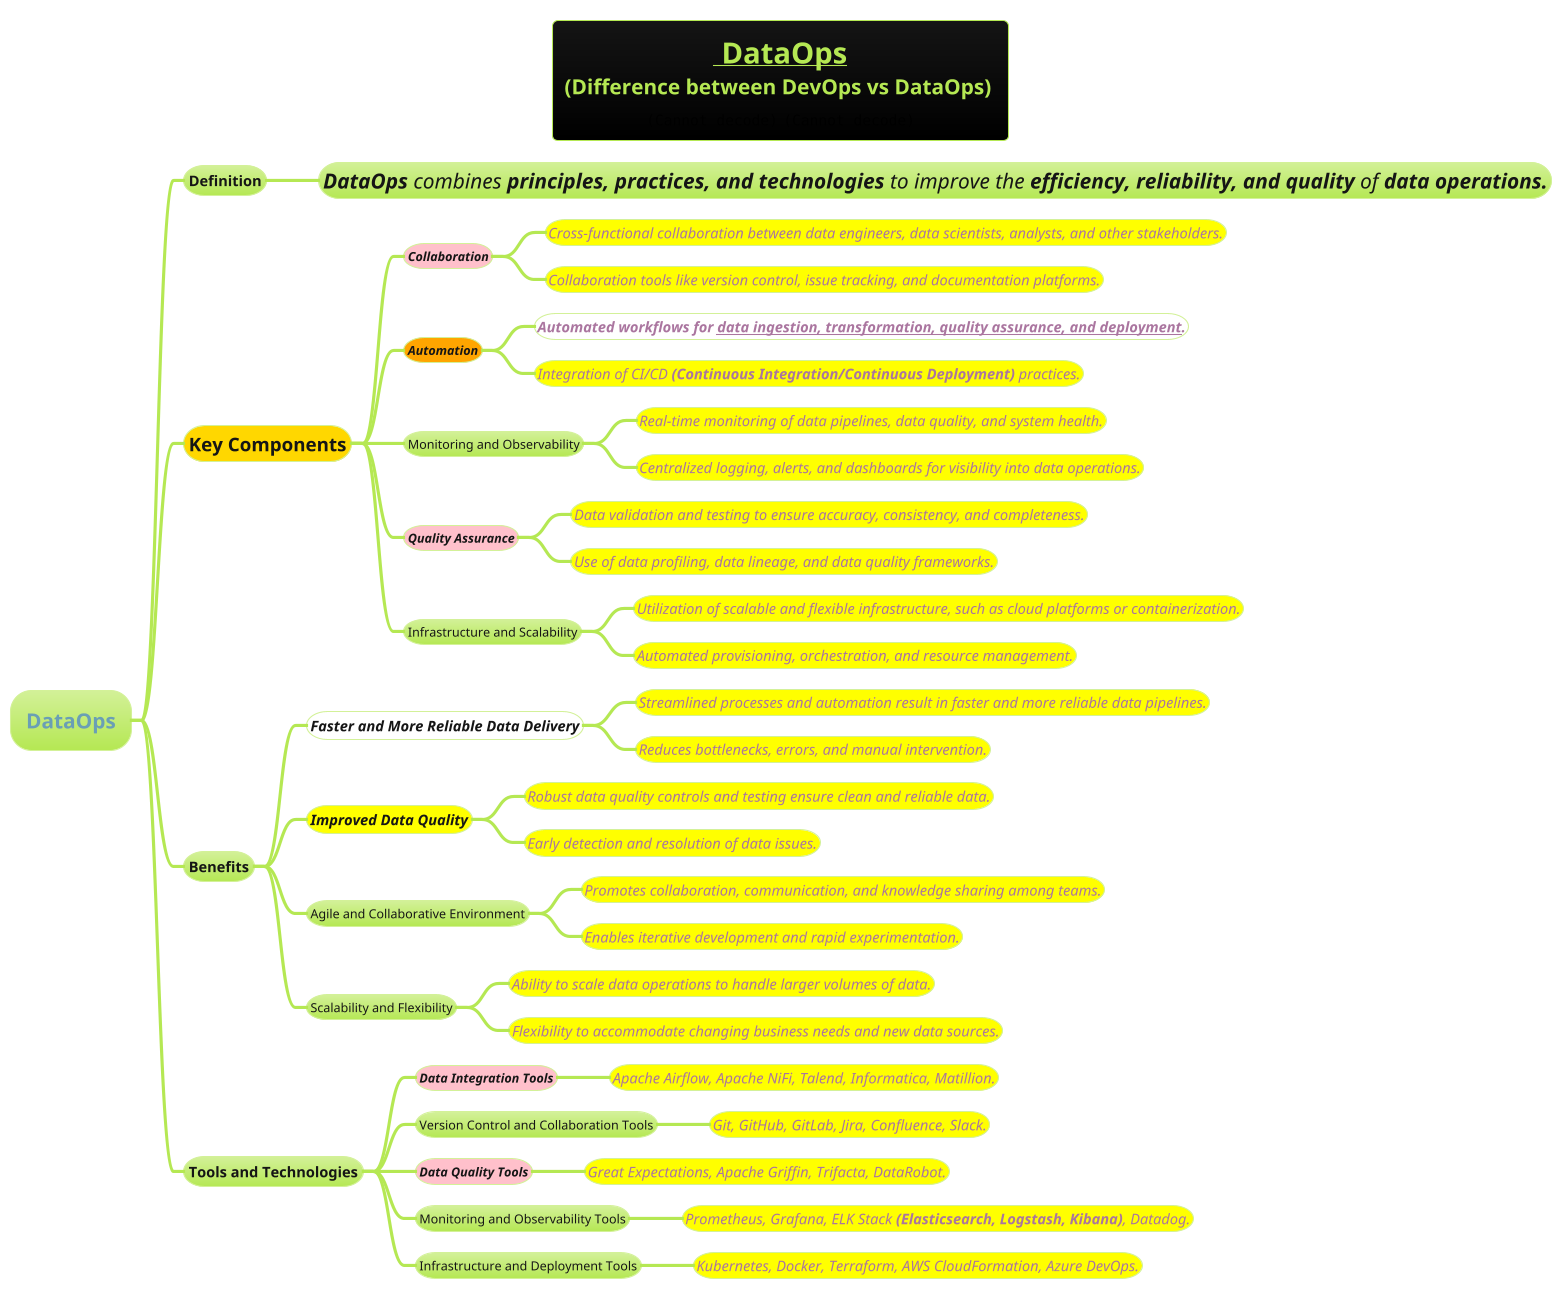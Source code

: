 @startmindmap
title =__ DataOps__ \n(Difference between DevOps vs DataOps) \n<img:images/img_4.png> <img:images/img_3.png>
!theme hacker

* =DataOps
** Definition
*** ====<size:20>**DataOps** combines **principles, practices, and technologies** to improve the **efficiency, reliability, and quality** of **data operations.**
**[#gold] =Key Components
***[#pink] ====**Collaboration**
****[#yellow] ====<size:14>Cross-functional collaboration between data engineers, data scientists, analysts, and other stakeholders.
****[#yellow] ====<size:14>Collaboration tools like version control, issue tracking, and documentation platforms.
***[#orange] ====**Automation**
****[#white] ====<size:14>**Automated workflows for __data ingestion, transformation, quality assurance, and deployment__.**
****[#yellow] ====<size:14>Integration of CI/CD **(Continuous Integration/Continuous Deployment)** practices.
*** Monitoring and Observability
****[#yellow] ====<size:14>Real-time monitoring of data pipelines, data quality, and system health.
****[#yellow] ====<size:14>Centralized logging, alerts, and dashboards for visibility into data operations.
***[#pink] ====**Quality Assurance**
****[#yellow] ====<size:14>Data validation and testing to ensure accuracy, consistency, and completeness.
****[#yellow] ====<size:14>Use of data profiling, data lineage, and data quality frameworks.
*** Infrastructure and Scalability
****[#yellow] ====<size:14>Utilization of scalable and flexible infrastructure, such as cloud platforms or containerization.
****[#yellow] ====<size:14>Automated provisioning, orchestration, and resource management.
** Benefits
***[#white] ====<size:14>**Faster and More Reliable Data Delivery**
****[#yellow] ====<size:14>Streamlined processes and automation result in faster and more reliable data pipelines.
****[#yellow] ====<size:14>Reduces bottlenecks, errors, and manual intervention.
***[#yellow] ====<size:14>**Improved Data Quality**
****[#yellow] ====<size:14>Robust data quality controls and testing ensure clean and reliable data.
****[#yellow] ====<size:14>Early detection and resolution of data issues.
*** Agile and Collaborative Environment
****[#yellow] ====<size:14>Promotes collaboration, communication, and knowledge sharing among teams.
****[#yellow] ====<size:14>Enables iterative development and rapid experimentation.
*** Scalability and Flexibility
****[#yellow] ====<size:14>Ability to scale data operations to handle larger volumes of data.
****[#yellow] ====<size:14>Flexibility to accommodate changing business needs and new data sources.
** Tools and Technologies
***[#pink] ====**Data Integration Tools**
****[#yellow] ====<size:14>Apache Airflow, Apache NiFi, Talend, Informatica, Matillion.
*** Version Control and Collaboration Tools
****[#yellow] ====<size:14>Git, GitHub, GitLab, Jira, Confluence, Slack.
***[#pink] ====**Data Quality Tools**
****[#yellow] ====<size:14>Great Expectations, Apache Griffin, Trifacta, DataRobot.
*** Monitoring and Observability Tools
****[#yellow] ====<size:14>Prometheus, Grafana, ELK Stack **(Elasticsearch, Logstash, Kibana)**, Datadog.
*** Infrastructure and Deployment Tools
****[#yellow] ====<size:14>Kubernetes, Docker, Terraform, AWS CloudFormation, Azure DevOps.
@endmindmap

